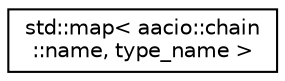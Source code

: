 digraph "Graphical Class Hierarchy"
{
  edge [fontname="Helvetica",fontsize="10",labelfontname="Helvetica",labelfontsize="10"];
  node [fontname="Helvetica",fontsize="10",shape=record];
  rankdir="LR";
  Node0 [label="std::map\< aacio::chain\l::name, type_name \>",height=0.2,width=0.4,color="black", fillcolor="white", style="filled",URL="$classstd_1_1map.html"];
}
